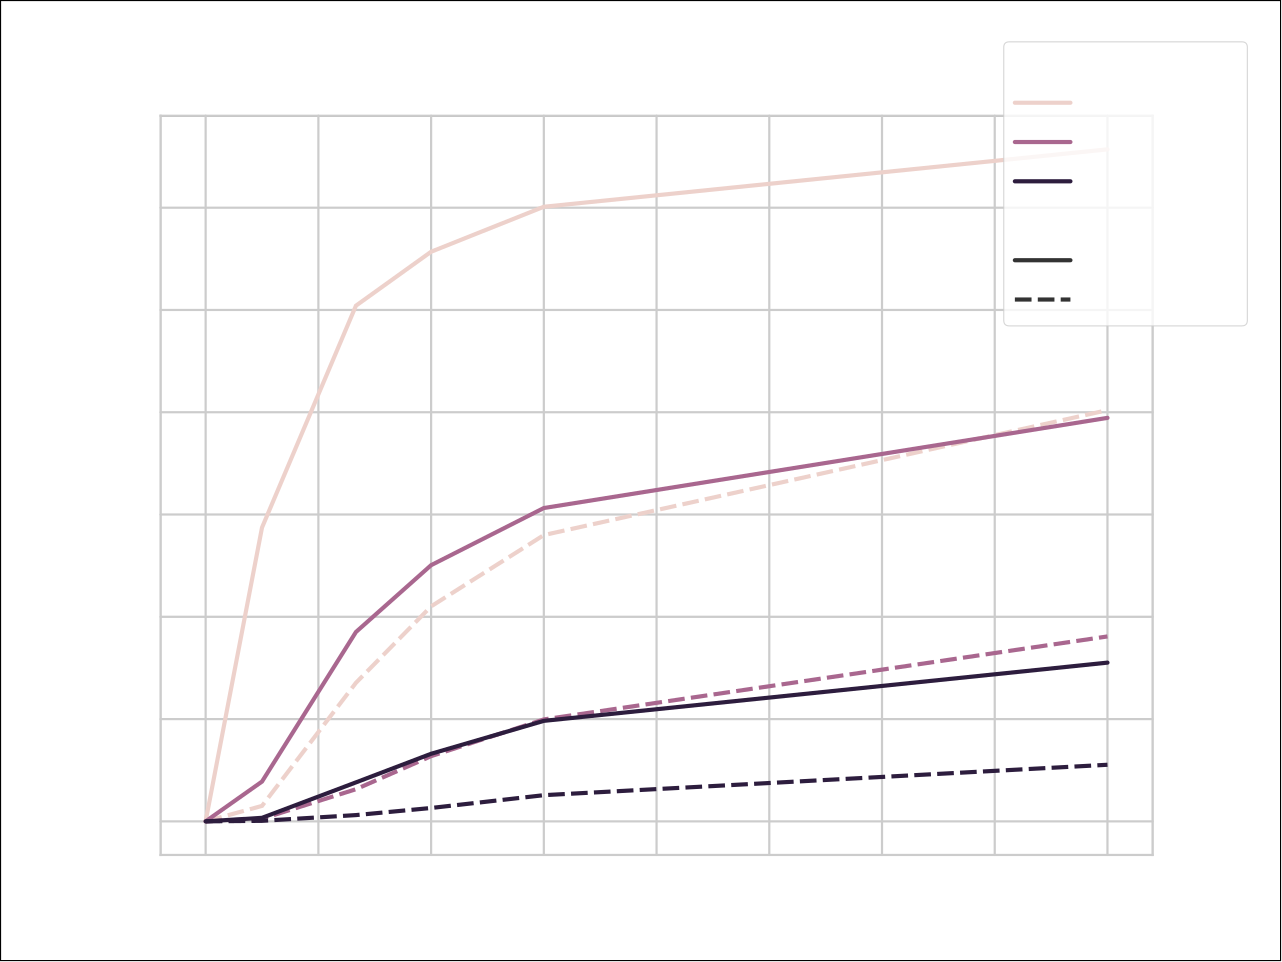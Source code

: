 <?xml version="1.0"?>
<!DOCTYPE ipe SYSTEM "ipe.dtd">
<ipe version="70212" creator="svgtoipe 20191210">
<ipestyle>
<layout paper="460 345" frame="460 345" origin="0 0" crop="no"/>
<opacity name="10%" value="0.10"/>
<opacity name="20%" value="0.20"/>
<opacity name="30%" value="0.30"/>
<opacity name="40%" value="0.40"/>
<opacity name="50%" value="0.50"/>
<opacity name="60%" value="0.60"/>
<opacity name="70%" value="0.70"/>
<opacity name="80%" value="0.80"/>
<opacity name="90%" value="0.90"/>
<pathstyle cap="0" join="0" fillrule="wind"/>
</ipestyle>
<page>
<group matrix="1 0 0 -1 0 345.6">
<group>
<group>
<path>
0 345.6 m
460.8 345.6 l
460.8 0 l
0 0 l
h
</path>
</group>
<group>
<group>
<path>
57.6 307.584 m
414.72 307.584 l
414.72 41.472 l
57.6 41.472 l
h
</path>
</group>
<group>
<group>
<group>
<path stroke="0.8 0.8 0.8" pen="0.8" cap="1">
73.8327 307.584 m
73.8327 41.472 l
</path>
</group>
<group>
<group matrix="0.1 0 0 -0.1 66.8827 321.742">
</group>
</group>
</group>
<group>
<group>
<path stroke="0.8 0.8 0.8" pen="0.8" cap="1">
114.415 307.584 m
114.415 41.472 l
</path>
</group>
<group>
<group matrix="0.1 0 0 -0.1 107.465 321.742">
</group>
</group>
</group>
<group>
<group>
<path stroke="0.8 0.8 0.8" pen="0.8" cap="1">
154.996 307.584 m
154.996 41.472 l
</path>
</group>
<group>
<group matrix="0.1 0 0 -0.1 148.046 321.742">
</group>
</group>
</group>
<group>
<group>
<path stroke="0.8 0.8 0.8" pen="0.8" cap="1">
195.578 307.584 m
195.578 41.472 l
</path>
</group>
<group>
<group matrix="0.1 0 0 -0.1 188.628 321.742">
</group>
</group>
</group>
<group>
<group>
<path stroke="0.8 0.8 0.8" pen="0.8" cap="1">
236.16 307.584 m
236.16 41.472 l
</path>
</group>
<group>
<group matrix="0.1 0 0 -0.1 229.21 321.742">
</group>
</group>
</group>
<group>
<group>
<path stroke="0.8 0.8 0.8" pen="0.8" cap="1">
276.742 307.584 m
276.742 41.472 l
</path>
</group>
<group>
<group matrix="0.1 0 0 -0.1 269.792 321.742">
</group>
</group>
</group>
<group>
<group>
<path stroke="0.8 0.8 0.8" pen="0.8" cap="1">
317.324 307.584 m
317.324 41.472 l
</path>
</group>
<group>
<group matrix="0.1 0 0 -0.1 310.374 321.742">
</group>
</group>
</group>
<group>
<group>
<path stroke="0.8 0.8 0.8" pen="0.8" cap="1">
357.905 307.584 m
357.905 41.472 l
</path>
</group>
<group>
<group matrix="0.1 0 0 -0.1 350.955 321.742">
</group>
</group>
</group>
<group>
<group>
<path stroke="0.8 0.8 0.8" pen="0.8" cap="1">
398.487 307.584 m
398.487 41.472 l
</path>
</group>
<group>
<group matrix="0.1 0 0 -0.1 391.537 321.742">
</group>
</group>
</group>
<group>
<group matrix="0.1 0 0 -0.1 223.26 334.887">
</group>
</group>
</group>
<group>
<group>
<group>
<path stroke="0.8 0.8 0.8" pen="0.8" cap="1">
57.6 295.488 m
414.72 295.488 l
</path>
</group>
<group>
<group matrix="0.1 0 0 -0.1 36.7 299.067">
</group>
</group>
</group>
<group>
<group>
<path stroke="0.8 0.8 0.8" pen="0.8" cap="1">
57.6 258.668 m
414.72 258.668 l
</path>
</group>
<group>
<group matrix="0.1 0 0 -0.1 36.7 262.247">
</group>
</group>
</group>
<group>
<group>
<path stroke="0.8 0.8 0.8" pen="0.8" cap="1">
57.6 221.848 m
414.72 221.848 l
</path>
</group>
<group>
<group matrix="0.1 0 0 -0.1 36.7 225.427">
</group>
</group>
</group>
<group>
<group>
<path stroke="0.8 0.8 0.8" pen="0.8" cap="1">
57.6 185.028 m
414.72 185.028 l
</path>
</group>
<group>
<group matrix="0.1 0 0 -0.1 36.7 188.606">
</group>
</group>
</group>
<group>
<group>
<path stroke="0.8 0.8 0.8" pen="0.8" cap="1">
57.6 148.207 m
414.72 148.207 l
</path>
</group>
<group>
<group matrix="0.1 0 0 -0.1 36.7 151.786">
</group>
</group>
</group>
<group>
<group>
<path stroke="0.8 0.8 0.8" pen="0.8" cap="1">
57.6 111.387 m
414.72 111.387 l
</path>
</group>
<group>
<group matrix="0.1 0 0 -0.1 36.7 114.966">
</group>
</group>
</group>
<group>
<group>
<path stroke="0.8 0.8 0.8" pen="0.8" cap="1">
57.6 74.567 m
414.72 74.567 l
</path>
</group>
<group>
<group matrix="0.1 0 0 -0.1 36.7 78.1459">
</group>
</group>
</group>
<group>
<group matrix="6.12323e-18 -0.1 -0.1 -6.12323e-18 30.5953 191.2">
</group>
</group>
</group>
<group>
<path stroke="0.929412 0.819608 0.796078" pen="1.5" cap="1">
73.8327 295.43 m
94.1236 189.721 l
127.942 109.846 l
154.996 90.4232 l
195.578 74.2317 l
398.487 53.568 l
</path>
</group>
<group>
<path stroke="0.929412 0.819608 0.796078" pen="1.5" dash="[6 2.25] 0">
73.8327 295.488 m
94.1236 289.922 l
127.942 245.604 l
154.996 218.086 l
195.578 192.427 l
398.487 147.449 l
</path>
</group>
<group>
<path stroke="0.662745 0.403922 0.560784" pen="1.5" cap="1">
73.8327 295.488 m
94.1236 281.158 l
127.942 227.312 l
154.996 203.262 l
195.578 182.687 l
398.487 150.232 l
</path>
</group>
<group>
<path stroke="0.662745 0.403922 0.560784" pen="1.5" dash="[6 2.25] 0">
73.8327 295.488 m
94.1236 294.55 l
127.942 283.919 l
154.996 272.014 l
195.578 258.793 l
398.487 228.917 l
</path>
</group>
<group>
<path stroke="0.176471 0.117647 0.243137" pen="1.5" cap="1">
73.8327 295.488 m
94.1236 294.216 l
127.942 281.455 l
154.996 271.155 l
195.578 259.306 l
398.487 238.346 l
</path>
</group>
<group>
<path stroke="0.176471 0.117647 0.243137" pen="1.5" dash="[6 2.25] 0">
73.8327 295.488 m
94.1236 295.296 l
127.942 293.233 l
154.996 290.675 l
195.578 286.063 l
398.487 275.116 l
</path>
</group>
<group>
</group>
<group>
</group>
<group>
</group>
<group>
</group>
<group>
</group>
<group>
<path stroke="0.8 0.8 0.8" pen="0.8" cap="2" join="0">
57.6 307.584 m
57.6 41.472 l
</path>
</group>
<group>
<path stroke="0.8 0.8 0.8" pen="0.8" cap="2" join="0">
414.72 307.584 m
414.72 41.472 l
</path>
</group>
<group>
<path stroke="0.8 0.8 0.8" pen="0.8" cap="2" join="0">
57.6 307.584 m
414.72 307.584 l
</path>
</group>
<group>
<path stroke="0.8 0.8 0.8" pen="0.8" cap="2" join="0">
57.6 41.472 m
414.72 41.472 l
</path>
</group>
<group>
<group>
<path stroke="0.8 0.8 0.8" fill="1 1 1" opacity="80%" join="0">
363.152 117.117 m
446.847 117.117 l
448.847 117.117 448.847 115.117 q
448.847 16.8608 l
448.847 14.8608 446.847 14.8608 q
363.152 14.8608 l
361.152 14.8608 361.152 16.8608 q
361.152 115.117 l
361.152 117.117 363.152 117.117 q
h
</path>
</group>
<group>
<group matrix="0.1 0 0 -0.1 393.152 26.0186">
</group>
</group>
<group>
<path stroke="0.929412 0.819608 0.796078" pen="1.5" cap="1">
365.152 36.7811 m
385.152 36.7811 l
</path>
</group>
<group>
</group>
<group>
<group matrix="0.1 0 0 -0.1 393.152 40.2811">
</group>
</group>
<group>
<path stroke="0.662745 0.403922 0.560784" pen="1.5" cap="1">
365.152 50.9264 m
385.152 50.9264 l
</path>
</group>
<group>
</group>
<group>
<group matrix="0.1 0 0 -0.1 393.152 54.4264">
</group>
</group>
<group>
<path stroke="0.176471 0.117647 0.243137" pen="1.5" cap="1">
365.152 65.0717 m
385.152 65.0717 l
</path>
</group>
<group>
</group>
<group>
<group matrix="0.1 0 0 -0.1 393.152 68.5717">
</group>
</group>
<group>
<group matrix="0.1 0 0 -0.1 393.152 82.7171">
</group>
</group>
<group>
<path stroke="0.2 0.2 0.2" pen="1.5" cap="1">
365.152 93.4842 m
385.152 93.4842 l
</path>
</group>
<group>
</group>
<group>
<group matrix="0.1 0 0 -0.1 393.152 96.9842">
</group>
</group>
<group>
<path stroke="0.2 0.2 0.2" pen="1.5" dash="[6 2.25] 0">
365.152 107.63 m
385.152 107.63 l
</path>
</group>
<group>
</group>
<group>
<group matrix="0.1 0 0 -0.1 393.152 111.13">
</group>
</group>
</group>
</group>
</group>
</group>
</page>
</ipe>
